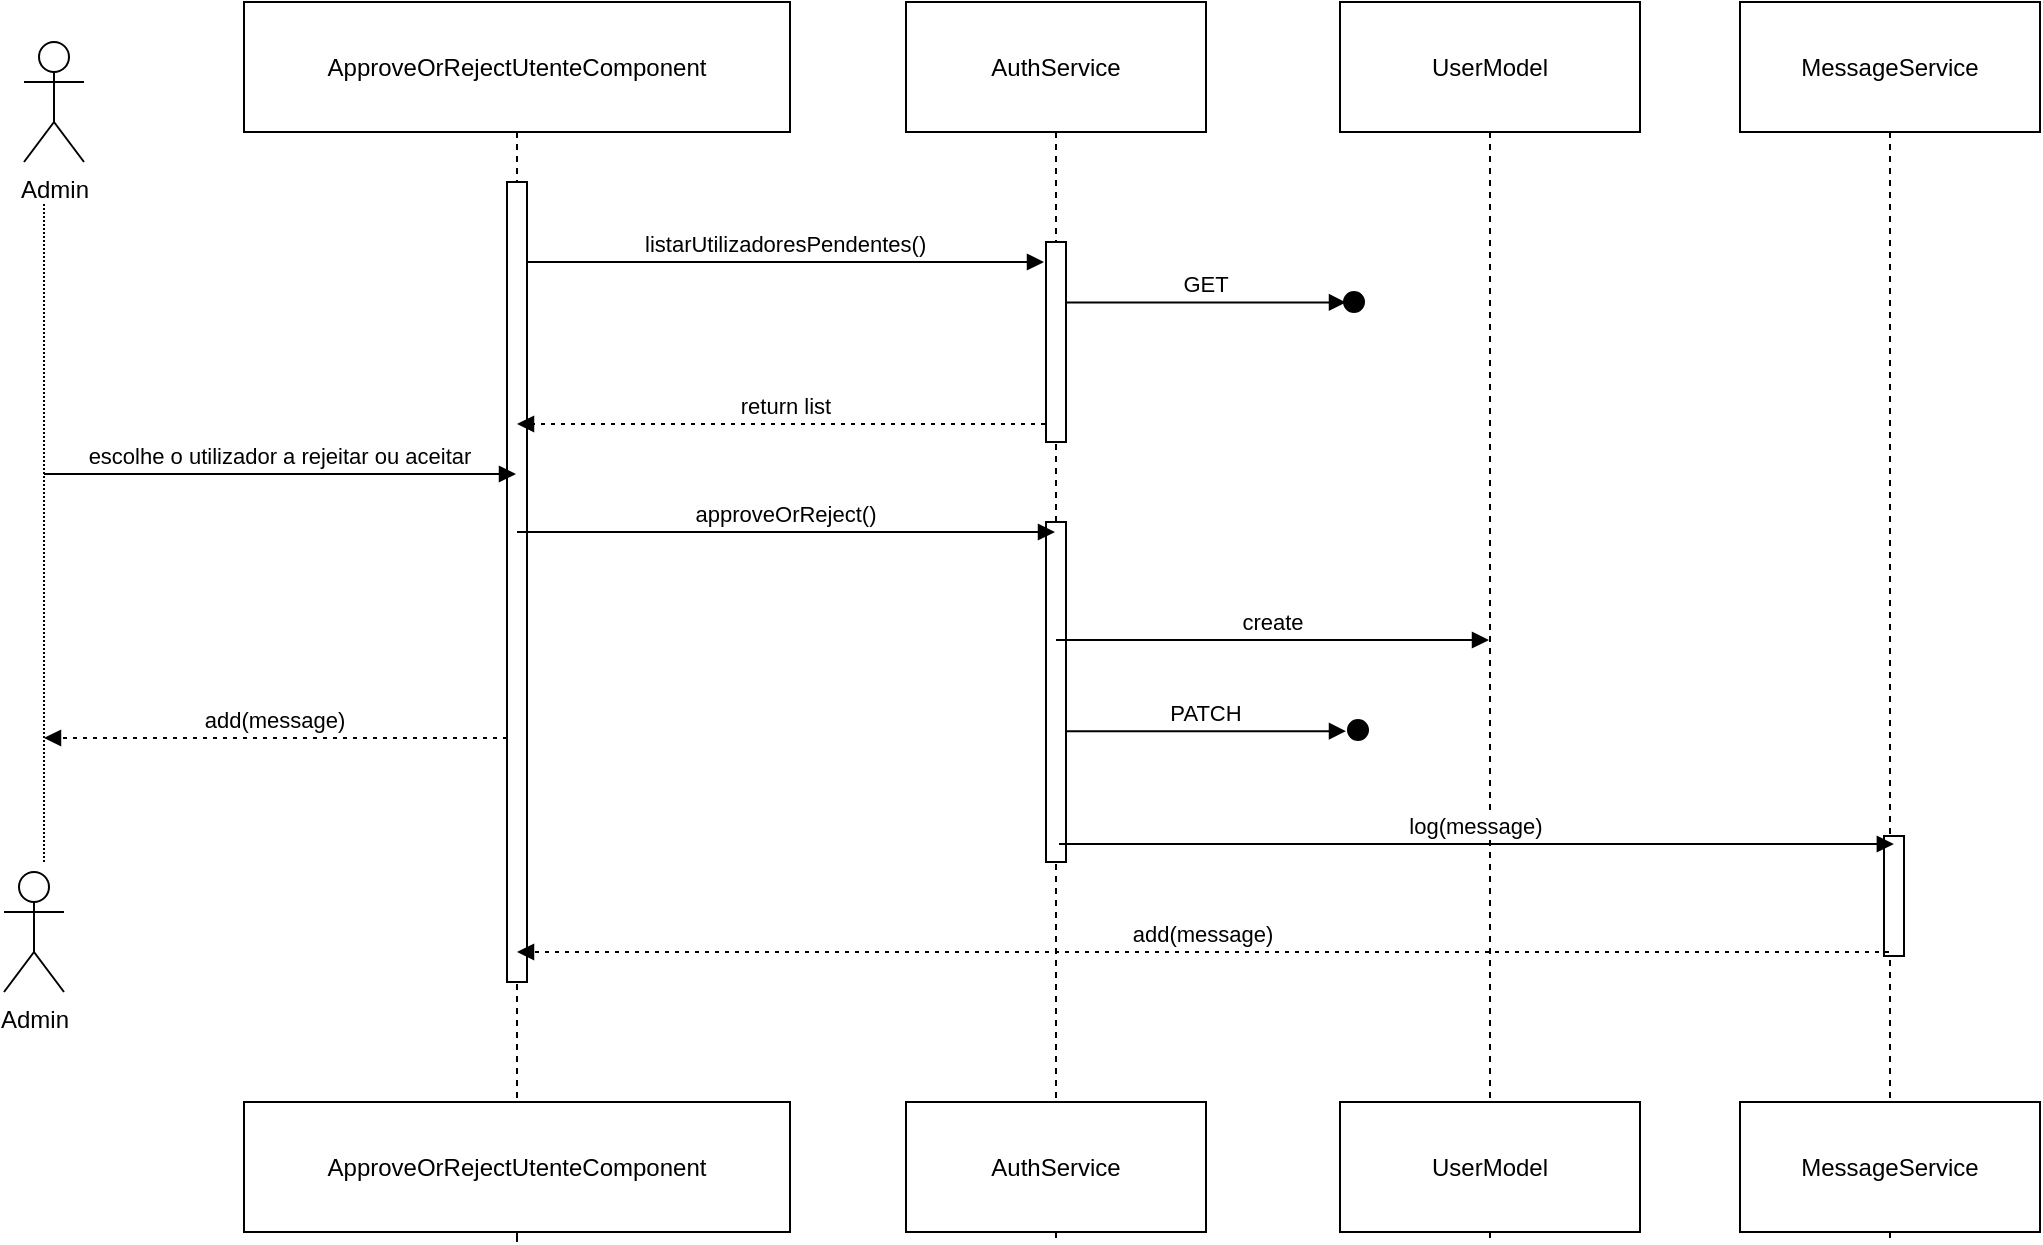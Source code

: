 <mxfile version="22.1.16" type="device">
  <diagram name="Página-1" id="AHgnEtEkGQz4qsDMoYwc">
    <mxGraphModel dx="2625" dy="1468" grid="1" gridSize="10" guides="1" tooltips="1" connect="1" arrows="1" fold="1" page="1" pageScale="1" pageWidth="827" pageHeight="1169" math="0" shadow="0">
      <root>
        <mxCell id="0" />
        <mxCell id="1" parent="0" />
        <mxCell id="Fvpvccran3TEypnIrrUl-1" value="ApproveOrRejectUtenteComponent" style="shape=umlLifeline;perimeter=lifelinePerimeter;whiteSpace=wrap;container=1;dropTarget=0;collapsible=0;recursiveResize=0;outlineConnect=0;portConstraint=eastwest;newEdgeStyle={&quot;edgeStyle&quot;:&quot;elbowEdgeStyle&quot;,&quot;elbow&quot;:&quot;vertical&quot;,&quot;curved&quot;:0,&quot;rounded&quot;:0};size=65;" vertex="1" parent="1">
          <mxGeometry x="300" y="20" width="273" height="620" as="geometry" />
        </mxCell>
        <mxCell id="Fvpvccran3TEypnIrrUl-22" value="" style="html=1;points=[[0,0,0,0,5],[0,1,0,0,-5],[1,0,0,0,5],[1,1,0,0,-5]];perimeter=orthogonalPerimeter;outlineConnect=0;targetShapes=umlLifeline;portConstraint=eastwest;newEdgeStyle={&quot;curved&quot;:0,&quot;rounded&quot;:0};" vertex="1" parent="Fvpvccran3TEypnIrrUl-1">
          <mxGeometry x="131.5" y="90" width="10" height="400" as="geometry" />
        </mxCell>
        <mxCell id="Fvpvccran3TEypnIrrUl-2" value="AuthService" style="shape=umlLifeline;perimeter=lifelinePerimeter;whiteSpace=wrap;container=1;dropTarget=0;collapsible=0;recursiveResize=0;outlineConnect=0;portConstraint=eastwest;newEdgeStyle={&quot;edgeStyle&quot;:&quot;elbowEdgeStyle&quot;,&quot;elbow&quot;:&quot;vertical&quot;,&quot;curved&quot;:0,&quot;rounded&quot;:0};size=65;" vertex="1" parent="1">
          <mxGeometry x="631" y="20" width="150" height="610" as="geometry" />
        </mxCell>
        <mxCell id="Fvpvccran3TEypnIrrUl-28" value="" style="html=1;points=[[0,0,0,0,5],[0,1,0,0,-5],[1,0,0,0,5],[1,1,0,0,-5]];perimeter=orthogonalPerimeter;outlineConnect=0;targetShapes=umlLifeline;portConstraint=eastwest;newEdgeStyle={&quot;curved&quot;:0,&quot;rounded&quot;:0};" vertex="1" parent="Fvpvccran3TEypnIrrUl-2">
          <mxGeometry x="70" y="260" width="10" height="170" as="geometry" />
        </mxCell>
        <mxCell id="Fvpvccran3TEypnIrrUl-3" value="UserModel" style="shape=umlLifeline;perimeter=lifelinePerimeter;whiteSpace=wrap;container=1;dropTarget=0;collapsible=0;recursiveResize=0;outlineConnect=0;portConstraint=eastwest;newEdgeStyle={&quot;edgeStyle&quot;:&quot;elbowEdgeStyle&quot;,&quot;elbow&quot;:&quot;vertical&quot;,&quot;curved&quot;:0,&quot;rounded&quot;:0};size=65;" vertex="1" parent="1">
          <mxGeometry x="848" y="20" width="150" height="580" as="geometry" />
        </mxCell>
        <mxCell id="Fvpvccran3TEypnIrrUl-4" value="MessageService" style="shape=umlLifeline;perimeter=lifelinePerimeter;whiteSpace=wrap;container=1;dropTarget=0;collapsible=0;recursiveResize=0;outlineConnect=0;portConstraint=eastwest;newEdgeStyle={&quot;edgeStyle&quot;:&quot;elbowEdgeStyle&quot;,&quot;elbow&quot;:&quot;vertical&quot;,&quot;curved&quot;:0,&quot;rounded&quot;:0};size=65;" vertex="1" parent="1">
          <mxGeometry x="1048" y="20" width="150" height="580" as="geometry" />
        </mxCell>
        <mxCell id="Fvpvccran3TEypnIrrUl-24" value="" style="html=1;points=[[0,0,0,0,5],[0,1,0,0,-5],[1,0,0,0,5],[1,1,0,0,-5]];perimeter=orthogonalPerimeter;outlineConnect=0;targetShapes=umlLifeline;portConstraint=eastwest;newEdgeStyle={&quot;curved&quot;:0,&quot;rounded&quot;:0};" vertex="1" parent="Fvpvccran3TEypnIrrUl-4">
          <mxGeometry x="72" y="417" width="10" height="60" as="geometry" />
        </mxCell>
        <mxCell id="Fvpvccran3TEypnIrrUl-5" value="listarUtilizadoresPendentes()" style="verticalAlign=bottom;endArrow=block;edgeStyle=elbowEdgeStyle;elbow=vertical;curved=0;rounded=0;" edge="1" parent="1">
          <mxGeometry relative="1" as="geometry">
            <Array as="points">
              <mxPoint x="586.5" y="150" />
            </Array>
            <mxPoint x="441.324" y="150" as="sourcePoint" />
            <mxPoint x="700" y="150" as="targetPoint" />
          </mxGeometry>
        </mxCell>
        <mxCell id="Fvpvccran3TEypnIrrUl-6" value="return list" style="verticalAlign=bottom;endArrow=block;edgeStyle=elbowEdgeStyle;elbow=vertical;curved=0;rounded=0;dashed=1;dashPattern=2 3;" edge="1" parent="1" source="Fvpvccran3TEypnIrrUl-2" target="Fvpvccran3TEypnIrrUl-1">
          <mxGeometry relative="1" as="geometry">
            <Array as="points">
              <mxPoint x="581" y="231" />
            </Array>
          </mxGeometry>
        </mxCell>
        <mxCell id="Fvpvccran3TEypnIrrUl-7" value="approveOrReject()" style="verticalAlign=bottom;endArrow=block;edgeStyle=elbowEdgeStyle;elbow=vertical;curved=0;rounded=0;" edge="1" parent="1" source="Fvpvccran3TEypnIrrUl-1" target="Fvpvccran3TEypnIrrUl-2">
          <mxGeometry relative="1" as="geometry">
            <Array as="points">
              <mxPoint x="581" y="285" />
            </Array>
          </mxGeometry>
        </mxCell>
        <mxCell id="Fvpvccran3TEypnIrrUl-8" value="create" style="verticalAlign=bottom;endArrow=block;edgeStyle=elbowEdgeStyle;elbow=vertical;curved=0;rounded=0;" edge="1" parent="1" source="Fvpvccran3TEypnIrrUl-2" target="Fvpvccran3TEypnIrrUl-3">
          <mxGeometry relative="1" as="geometry">
            <Array as="points">
              <mxPoint x="824" y="339" />
            </Array>
          </mxGeometry>
        </mxCell>
        <mxCell id="Fvpvccran3TEypnIrrUl-10" value="add(message)" style="verticalAlign=bottom;endArrow=block;edgeStyle=elbowEdgeStyle;elbow=vertical;curved=0;rounded=0;dashed=1;dashPattern=2 3;" edge="1" parent="1" source="Fvpvccran3TEypnIrrUl-4" target="Fvpvccran3TEypnIrrUl-1">
          <mxGeometry relative="1" as="geometry">
            <Array as="points">
              <mxPoint x="790" y="495" />
            </Array>
          </mxGeometry>
        </mxCell>
        <mxCell id="Fvpvccran3TEypnIrrUl-13" value="ApproveOrRejectUtenteComponent" style="shape=umlLifeline;perimeter=lifelinePerimeter;whiteSpace=wrap;container=1;dropTarget=0;collapsible=0;recursiveResize=0;outlineConnect=0;portConstraint=eastwest;newEdgeStyle={&quot;edgeStyle&quot;:&quot;elbowEdgeStyle&quot;,&quot;elbow&quot;:&quot;vertical&quot;,&quot;curved&quot;:0,&quot;rounded&quot;:0};size=65;" vertex="1" parent="1">
          <mxGeometry x="300" y="570" width="273" height="70" as="geometry" />
        </mxCell>
        <mxCell id="Fvpvccran3TEypnIrrUl-14" value="AuthService" style="shape=umlLifeline;perimeter=lifelinePerimeter;whiteSpace=wrap;container=1;dropTarget=0;collapsible=0;recursiveResize=0;outlineConnect=0;portConstraint=eastwest;newEdgeStyle={&quot;edgeStyle&quot;:&quot;elbowEdgeStyle&quot;,&quot;elbow&quot;:&quot;vertical&quot;,&quot;curved&quot;:0,&quot;rounded&quot;:0};size=65;" vertex="1" parent="1">
          <mxGeometry x="631" y="570" width="150" height="70" as="geometry" />
        </mxCell>
        <mxCell id="Fvpvccran3TEypnIrrUl-15" value="UserModel" style="shape=umlLifeline;perimeter=lifelinePerimeter;whiteSpace=wrap;container=1;dropTarget=0;collapsible=0;recursiveResize=0;outlineConnect=0;portConstraint=eastwest;newEdgeStyle={&quot;edgeStyle&quot;:&quot;elbowEdgeStyle&quot;,&quot;elbow&quot;:&quot;vertical&quot;,&quot;curved&quot;:0,&quot;rounded&quot;:0};size=65;" vertex="1" parent="1">
          <mxGeometry x="848" y="570" width="150" height="70" as="geometry" />
        </mxCell>
        <mxCell id="Fvpvccran3TEypnIrrUl-16" value="MessageService" style="shape=umlLifeline;perimeter=lifelinePerimeter;whiteSpace=wrap;container=1;dropTarget=0;collapsible=0;recursiveResize=0;outlineConnect=0;portConstraint=eastwest;newEdgeStyle={&quot;edgeStyle&quot;:&quot;elbowEdgeStyle&quot;,&quot;elbow&quot;:&quot;vertical&quot;,&quot;curved&quot;:0,&quot;rounded&quot;:0};size=65;" vertex="1" parent="1">
          <mxGeometry x="1048" y="570" width="150" height="70" as="geometry" />
        </mxCell>
        <mxCell id="Fvpvccran3TEypnIrrUl-18" value="" style="ellipse;html=1;fillColor=#000000;" vertex="1" parent="1">
          <mxGeometry x="850" y="165" width="10" height="10" as="geometry" />
        </mxCell>
        <mxCell id="Fvpvccran3TEypnIrrUl-21" value="GET" style="verticalAlign=bottom;endArrow=block;edgeStyle=elbowEdgeStyle;elbow=vertical;curved=0;rounded=0;" edge="1" parent="1">
          <mxGeometry relative="1" as="geometry">
            <Array as="points">
              <mxPoint x="829" y="170.2" />
            </Array>
            <mxPoint x="711" y="170.2" as="sourcePoint" />
            <mxPoint x="851" y="170" as="targetPoint" />
          </mxGeometry>
        </mxCell>
        <mxCell id="Fvpvccran3TEypnIrrUl-9" value="log(message)" style="verticalAlign=bottom;endArrow=block;edgeStyle=elbowEdgeStyle;elbow=vertical;curved=0;rounded=0;" edge="1" parent="1">
          <mxGeometry relative="1" as="geometry">
            <Array as="points">
              <mxPoint x="926.43" y="441" />
            </Array>
            <mxPoint x="707.501" y="441" as="sourcePoint" />
            <mxPoint x="1124.93" y="441" as="targetPoint" />
          </mxGeometry>
        </mxCell>
        <mxCell id="Fvpvccran3TEypnIrrUl-27" value="" style="html=1;points=[[0,0,0,0,5],[0,1,0,0,-5],[1,0,0,0,5],[1,1,0,0,-5]];perimeter=orthogonalPerimeter;outlineConnect=0;targetShapes=umlLifeline;portConstraint=eastwest;newEdgeStyle={&quot;curved&quot;:0,&quot;rounded&quot;:0};" vertex="1" parent="1">
          <mxGeometry x="701" y="140" width="10" height="100" as="geometry" />
        </mxCell>
        <mxCell id="Fvpvccran3TEypnIrrUl-29" value="" style="ellipse;html=1;fillColor=#000000;" vertex="1" parent="1">
          <mxGeometry x="852" y="379" width="10" height="10" as="geometry" />
        </mxCell>
        <mxCell id="Fvpvccran3TEypnIrrUl-30" value="PATCH" style="verticalAlign=bottom;endArrow=block;edgeStyle=elbowEdgeStyle;elbow=vertical;curved=0;rounded=0;" edge="1" parent="1">
          <mxGeometry relative="1" as="geometry">
            <Array as="points">
              <mxPoint x="829" y="384.61" />
            </Array>
            <mxPoint x="711" y="384.61" as="sourcePoint" />
            <mxPoint x="851" y="384.41" as="targetPoint" />
          </mxGeometry>
        </mxCell>
        <mxCell id="Fvpvccran3TEypnIrrUl-31" value="Admin" style="shape=umlActor;verticalLabelPosition=bottom;verticalAlign=top;html=1;outlineConnect=0;" vertex="1" parent="1">
          <mxGeometry x="190" y="40" width="30" height="60" as="geometry" />
        </mxCell>
        <mxCell id="Fvpvccran3TEypnIrrUl-32" value="Admin" style="shape=umlActor;verticalLabelPosition=bottom;verticalAlign=top;html=1;outlineConnect=0;" vertex="1" parent="1">
          <mxGeometry x="180" y="455" width="30" height="60" as="geometry" />
        </mxCell>
        <mxCell id="Fvpvccran3TEypnIrrUl-33" value="" style="endArrow=none;dashed=1;html=1;strokeWidth=1;rounded=0;dashPattern=1 1;" edge="1" parent="1">
          <mxGeometry width="50" height="50" relative="1" as="geometry">
            <mxPoint x="200" y="450" as="sourcePoint" />
            <mxPoint x="200" y="120" as="targetPoint" />
          </mxGeometry>
        </mxCell>
        <mxCell id="Fvpvccran3TEypnIrrUl-34" value="escolhe o utilizador a rejeitar ou aceitar" style="verticalAlign=bottom;endArrow=block;edgeStyle=elbowEdgeStyle;elbow=vertical;curved=0;rounded=0;" edge="1" parent="1">
          <mxGeometry relative="1" as="geometry">
            <Array as="points">
              <mxPoint x="311.18" y="256" />
            </Array>
            <mxPoint x="200.004" y="256" as="sourcePoint" />
            <mxPoint x="436.0" y="256.0" as="targetPoint" />
          </mxGeometry>
        </mxCell>
        <mxCell id="Fvpvccran3TEypnIrrUl-35" value="add(message)" style="verticalAlign=bottom;endArrow=block;edgeStyle=elbowEdgeStyle;elbow=vertical;curved=0;rounded=0;dashed=1;dashPattern=2 3;" edge="1" parent="1" source="Fvpvccran3TEypnIrrUl-22">
          <mxGeometry relative="1" as="geometry">
            <Array as="points" />
            <mxPoint x="396" y="388.24" as="sourcePoint" />
            <mxPoint x="200" y="388.24" as="targetPoint" />
          </mxGeometry>
        </mxCell>
      </root>
    </mxGraphModel>
  </diagram>
</mxfile>
